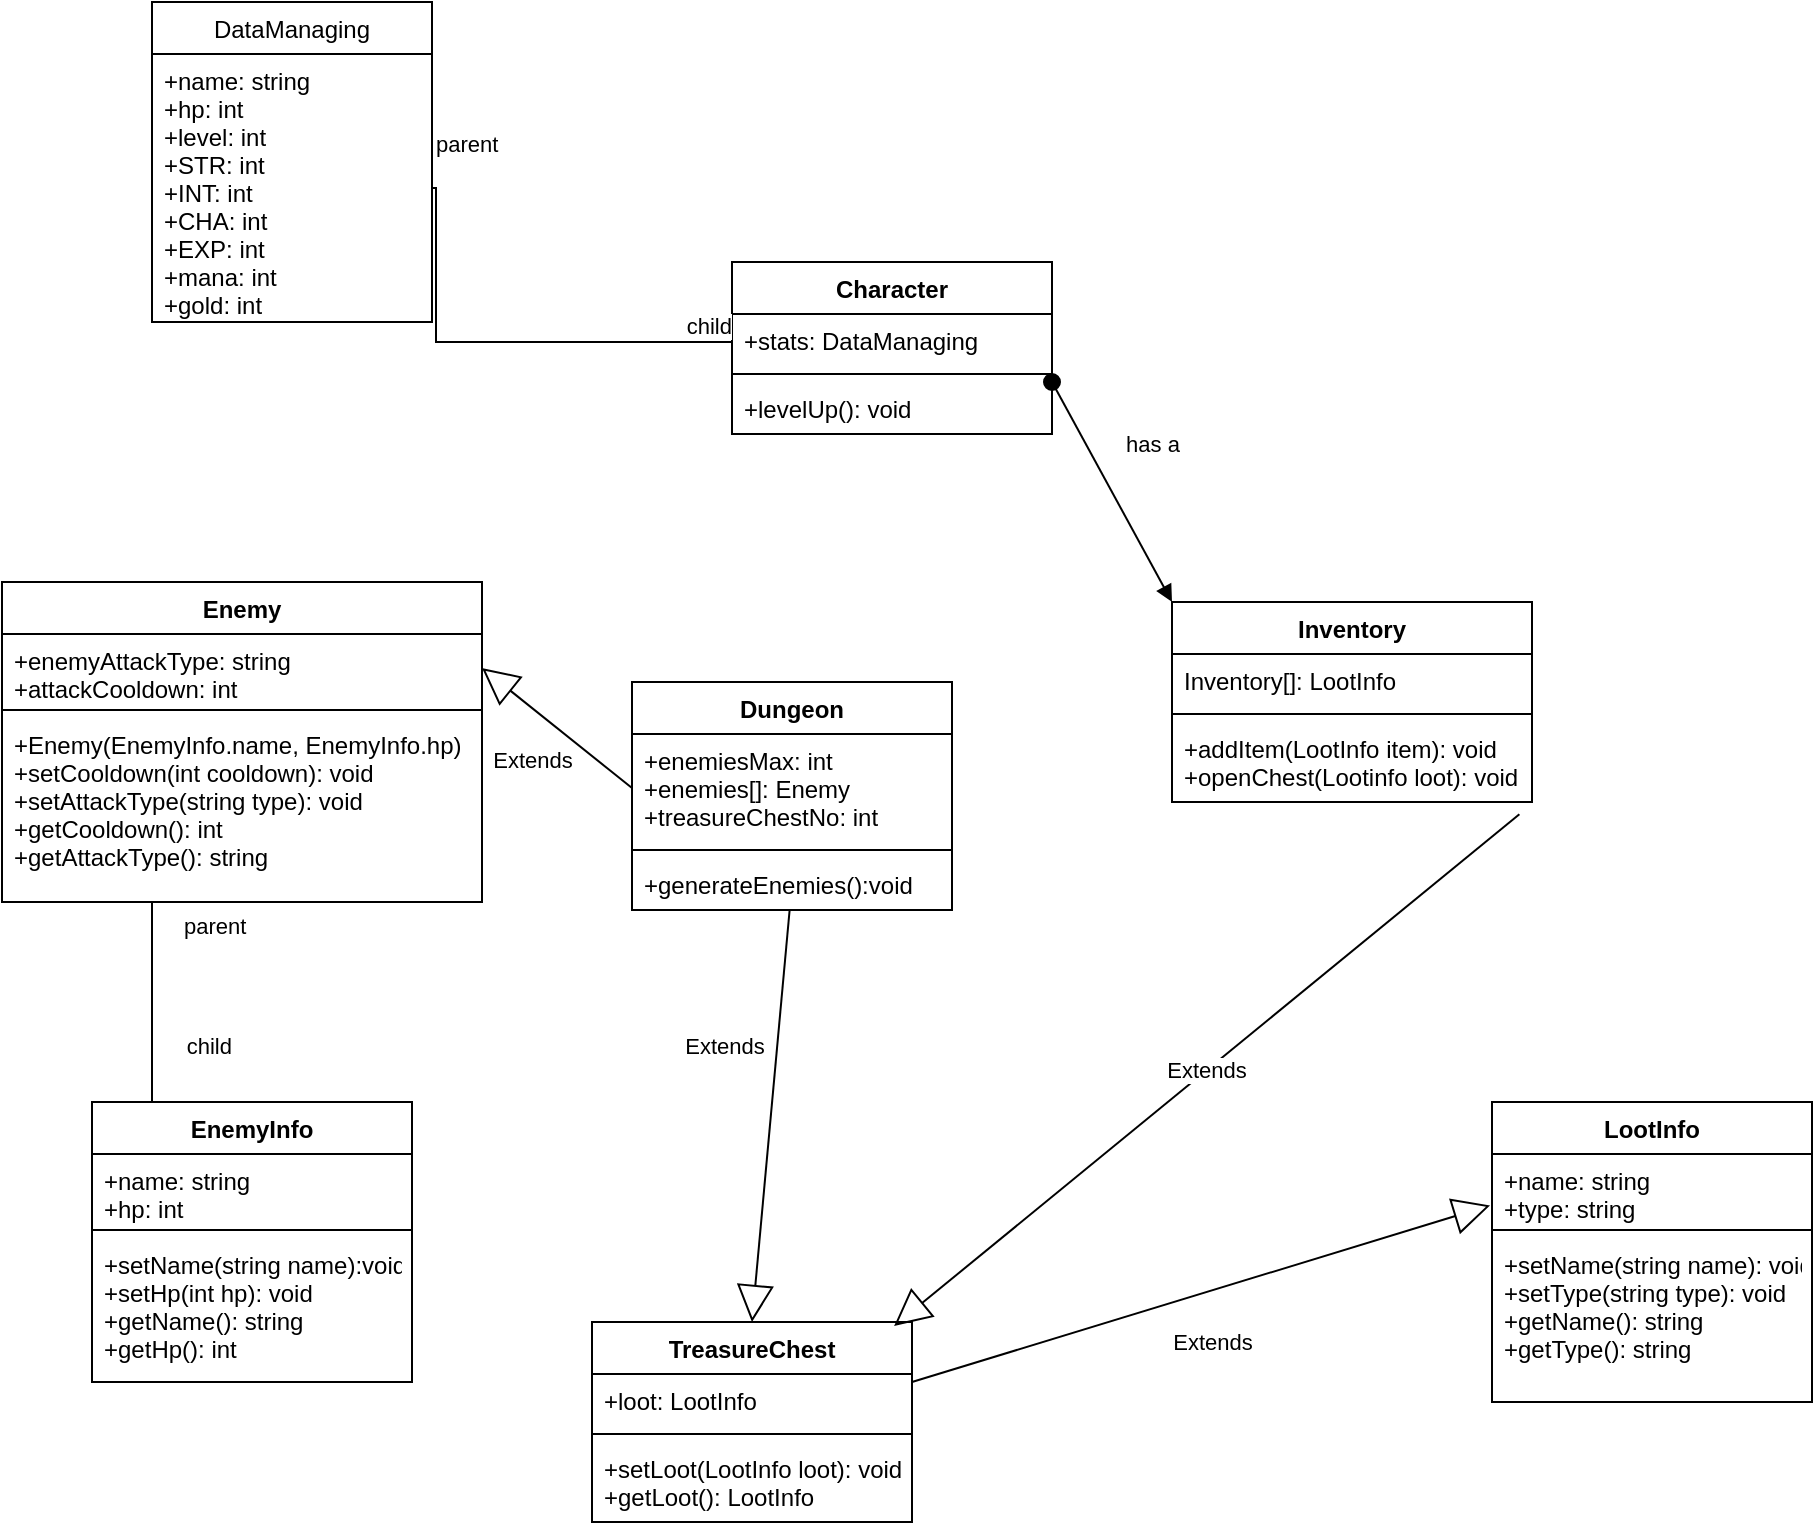 <mxfile version="15.5.2" type="github">
  <diagram id="b9oPhwZ5yWxWYfLIwXKQ" name="Page-1">
    <mxGraphModel dx="1422" dy="794" grid="1" gridSize="10" guides="1" tooltips="1" connect="1" arrows="1" fold="1" page="1" pageScale="1" pageWidth="850" pageHeight="1100" math="0" shadow="0">
      <root>
        <mxCell id="0" />
        <mxCell id="1" parent="0" />
        <mxCell id="duv5mrwdQUcU-FuDmQ63-2" value="EnemyInfo" style="swimlane;fontStyle=1;align=center;verticalAlign=top;childLayout=stackLayout;horizontal=1;startSize=26;horizontalStack=0;resizeParent=1;resizeParentMax=0;resizeLast=0;collapsible=1;marginBottom=0;" parent="1" vertex="1">
          <mxGeometry x="80" y="570" width="160" height="140" as="geometry" />
        </mxCell>
        <mxCell id="duv5mrwdQUcU-FuDmQ63-3" value="+name: string&#xa;+hp: int" style="text;strokeColor=none;fillColor=none;align=left;verticalAlign=top;spacingLeft=4;spacingRight=4;overflow=hidden;rotatable=0;points=[[0,0.5],[1,0.5]];portConstraint=eastwest;" parent="duv5mrwdQUcU-FuDmQ63-2" vertex="1">
          <mxGeometry y="26" width="160" height="34" as="geometry" />
        </mxCell>
        <mxCell id="duv5mrwdQUcU-FuDmQ63-4" value="" style="line;strokeWidth=1;fillColor=none;align=left;verticalAlign=middle;spacingTop=-1;spacingLeft=3;spacingRight=3;rotatable=0;labelPosition=right;points=[];portConstraint=eastwest;" parent="duv5mrwdQUcU-FuDmQ63-2" vertex="1">
          <mxGeometry y="60" width="160" height="8" as="geometry" />
        </mxCell>
        <mxCell id="duv5mrwdQUcU-FuDmQ63-5" value="+setName(string name):void&#xa;+setHp(int hp): void&#xa;+getName(): string&#xa;+getHp(): int" style="text;strokeColor=none;fillColor=none;align=left;verticalAlign=top;spacingLeft=4;spacingRight=4;overflow=hidden;rotatable=0;points=[[0,0.5],[1,0.5]];portConstraint=eastwest;" parent="duv5mrwdQUcU-FuDmQ63-2" vertex="1">
          <mxGeometry y="68" width="160" height="72" as="geometry" />
        </mxCell>
        <mxCell id="duv5mrwdQUcU-FuDmQ63-6" value="TreasureChest" style="swimlane;fontStyle=1;align=center;verticalAlign=top;childLayout=stackLayout;horizontal=1;startSize=26;horizontalStack=0;resizeParent=1;resizeParentMax=0;resizeLast=0;collapsible=1;marginBottom=0;" parent="1" vertex="1">
          <mxGeometry x="330" y="680" width="160" height="100" as="geometry" />
        </mxCell>
        <mxCell id="duv5mrwdQUcU-FuDmQ63-7" value="+loot: LootInfo" style="text;strokeColor=none;fillColor=none;align=left;verticalAlign=top;spacingLeft=4;spacingRight=4;overflow=hidden;rotatable=0;points=[[0,0.5],[1,0.5]];portConstraint=eastwest;" parent="duv5mrwdQUcU-FuDmQ63-6" vertex="1">
          <mxGeometry y="26" width="160" height="26" as="geometry" />
        </mxCell>
        <mxCell id="duv5mrwdQUcU-FuDmQ63-8" value="" style="line;strokeWidth=1;fillColor=none;align=left;verticalAlign=middle;spacingTop=-1;spacingLeft=3;spacingRight=3;rotatable=0;labelPosition=right;points=[];portConstraint=eastwest;" parent="duv5mrwdQUcU-FuDmQ63-6" vertex="1">
          <mxGeometry y="52" width="160" height="8" as="geometry" />
        </mxCell>
        <mxCell id="duv5mrwdQUcU-FuDmQ63-9" value="+setLoot(LootInfo loot): void&#xa;+getLoot(): LootInfo" style="text;strokeColor=none;fillColor=none;align=left;verticalAlign=top;spacingLeft=4;spacingRight=4;overflow=hidden;rotatable=0;points=[[0,0.5],[1,0.5]];portConstraint=eastwest;" parent="duv5mrwdQUcU-FuDmQ63-6" vertex="1">
          <mxGeometry y="60" width="160" height="40" as="geometry" />
        </mxCell>
        <mxCell id="duv5mrwdQUcU-FuDmQ63-10" value="LootInfo" style="swimlane;fontStyle=1;align=center;verticalAlign=top;childLayout=stackLayout;horizontal=1;startSize=26;horizontalStack=0;resizeParent=1;resizeParentMax=0;resizeLast=0;collapsible=1;marginBottom=0;" parent="1" vertex="1">
          <mxGeometry x="780" y="570" width="160" height="150" as="geometry" />
        </mxCell>
        <mxCell id="duv5mrwdQUcU-FuDmQ63-11" value="+name: string&#xa;+type: string" style="text;strokeColor=none;fillColor=none;align=left;verticalAlign=top;spacingLeft=4;spacingRight=4;overflow=hidden;rotatable=0;points=[[0,0.5],[1,0.5]];portConstraint=eastwest;" parent="duv5mrwdQUcU-FuDmQ63-10" vertex="1">
          <mxGeometry y="26" width="160" height="34" as="geometry" />
        </mxCell>
        <mxCell id="duv5mrwdQUcU-FuDmQ63-12" value="" style="line;strokeWidth=1;fillColor=none;align=left;verticalAlign=middle;spacingTop=-1;spacingLeft=3;spacingRight=3;rotatable=0;labelPosition=right;points=[];portConstraint=eastwest;" parent="duv5mrwdQUcU-FuDmQ63-10" vertex="1">
          <mxGeometry y="60" width="160" height="8" as="geometry" />
        </mxCell>
        <mxCell id="duv5mrwdQUcU-FuDmQ63-13" value="+setName(string name): void&#xa;+setType(string type): void&#xa;+getName(): string&#xa;+getType(): string" style="text;strokeColor=none;fillColor=none;align=left;verticalAlign=top;spacingLeft=4;spacingRight=4;overflow=hidden;rotatable=0;points=[[0,0.5],[1,0.5]];portConstraint=eastwest;" parent="duv5mrwdQUcU-FuDmQ63-10" vertex="1">
          <mxGeometry y="68" width="160" height="82" as="geometry" />
        </mxCell>
        <mxCell id="duv5mrwdQUcU-FuDmQ63-14" value="Enemy" style="swimlane;fontStyle=1;align=center;verticalAlign=top;childLayout=stackLayout;horizontal=1;startSize=26;horizontalStack=0;resizeParent=1;resizeParentMax=0;resizeLast=0;collapsible=1;marginBottom=0;" parent="1" vertex="1">
          <mxGeometry x="35" y="310" width="240" height="160" as="geometry" />
        </mxCell>
        <mxCell id="duv5mrwdQUcU-FuDmQ63-15" value="+enemyAttackType: string&#xa;+attackCooldown: int" style="text;strokeColor=none;fillColor=none;align=left;verticalAlign=top;spacingLeft=4;spacingRight=4;overflow=hidden;rotatable=0;points=[[0,0.5],[1,0.5]];portConstraint=eastwest;" parent="duv5mrwdQUcU-FuDmQ63-14" vertex="1">
          <mxGeometry y="26" width="240" height="34" as="geometry" />
        </mxCell>
        <mxCell id="duv5mrwdQUcU-FuDmQ63-16" value="" style="line;strokeWidth=1;fillColor=none;align=left;verticalAlign=middle;spacingTop=-1;spacingLeft=3;spacingRight=3;rotatable=0;labelPosition=right;points=[];portConstraint=eastwest;" parent="duv5mrwdQUcU-FuDmQ63-14" vertex="1">
          <mxGeometry y="60" width="240" height="8" as="geometry" />
        </mxCell>
        <mxCell id="duv5mrwdQUcU-FuDmQ63-17" value="+Enemy(EnemyInfo.name, EnemyInfo.hp)&#xa;+setCooldown(int cooldown): void&#xa;+setAttackType(string type): void&#xa;+getCooldown(): int&#xa;+getAttackType(): string" style="text;strokeColor=none;fillColor=none;align=left;verticalAlign=top;spacingLeft=4;spacingRight=4;overflow=hidden;rotatable=0;points=[[0,0.5],[1,0.5]];portConstraint=eastwest;" parent="duv5mrwdQUcU-FuDmQ63-14" vertex="1">
          <mxGeometry y="68" width="240" height="92" as="geometry" />
        </mxCell>
        <mxCell id="duv5mrwdQUcU-FuDmQ63-18" value="Dungeon" style="swimlane;fontStyle=1;align=center;verticalAlign=top;childLayout=stackLayout;horizontal=1;startSize=26;horizontalStack=0;resizeParent=1;resizeParentMax=0;resizeLast=0;collapsible=1;marginBottom=0;" parent="1" vertex="1">
          <mxGeometry x="350" y="360" width="160" height="114" as="geometry" />
        </mxCell>
        <mxCell id="duv5mrwdQUcU-FuDmQ63-19" value="+enemiesMax: int&#xa;+enemies[]: Enemy&#xa;+treasureChestNo: int&#xa;" style="text;strokeColor=none;fillColor=none;align=left;verticalAlign=top;spacingLeft=4;spacingRight=4;overflow=hidden;rotatable=0;points=[[0,0.5],[1,0.5]];portConstraint=eastwest;" parent="duv5mrwdQUcU-FuDmQ63-18" vertex="1">
          <mxGeometry y="26" width="160" height="54" as="geometry" />
        </mxCell>
        <mxCell id="duv5mrwdQUcU-FuDmQ63-20" value="" style="line;strokeWidth=1;fillColor=none;align=left;verticalAlign=middle;spacingTop=-1;spacingLeft=3;spacingRight=3;rotatable=0;labelPosition=right;points=[];portConstraint=eastwest;" parent="duv5mrwdQUcU-FuDmQ63-18" vertex="1">
          <mxGeometry y="80" width="160" height="8" as="geometry" />
        </mxCell>
        <mxCell id="duv5mrwdQUcU-FuDmQ63-21" value="+generateEnemies():void" style="text;strokeColor=none;fillColor=none;align=left;verticalAlign=top;spacingLeft=4;spacingRight=4;overflow=hidden;rotatable=0;points=[[0,0.5],[1,0.5]];portConstraint=eastwest;" parent="duv5mrwdQUcU-FuDmQ63-18" vertex="1">
          <mxGeometry y="88" width="160" height="26" as="geometry" />
        </mxCell>
        <mxCell id="duv5mrwdQUcU-FuDmQ63-26" value="Character" style="swimlane;fontStyle=1;align=center;verticalAlign=top;childLayout=stackLayout;horizontal=1;startSize=26;horizontalStack=0;resizeParent=1;resizeParentMax=0;resizeLast=0;collapsible=1;marginBottom=0;" parent="1" vertex="1">
          <mxGeometry x="400" y="150" width="160" height="86" as="geometry" />
        </mxCell>
        <mxCell id="duv5mrwdQUcU-FuDmQ63-27" value="+stats: DataManaging" style="text;strokeColor=none;fillColor=none;align=left;verticalAlign=top;spacingLeft=4;spacingRight=4;overflow=hidden;rotatable=0;points=[[0,0.5],[1,0.5]];portConstraint=eastwest;" parent="duv5mrwdQUcU-FuDmQ63-26" vertex="1">
          <mxGeometry y="26" width="160" height="26" as="geometry" />
        </mxCell>
        <mxCell id="duv5mrwdQUcU-FuDmQ63-28" value="" style="line;strokeWidth=1;fillColor=none;align=left;verticalAlign=middle;spacingTop=-1;spacingLeft=3;spacingRight=3;rotatable=0;labelPosition=right;points=[];portConstraint=eastwest;" parent="duv5mrwdQUcU-FuDmQ63-26" vertex="1">
          <mxGeometry y="52" width="160" height="8" as="geometry" />
        </mxCell>
        <mxCell id="duv5mrwdQUcU-FuDmQ63-63" value="has a" style="html=1;verticalAlign=bottom;startArrow=oval;startFill=1;endArrow=block;startSize=8;rounded=0;entryX=0;entryY=0;entryDx=0;entryDy=0;" parent="duv5mrwdQUcU-FuDmQ63-26" target="duv5mrwdQUcU-FuDmQ63-50" edge="1">
          <mxGeometry x="-0.057" y="25" width="60" relative="1" as="geometry">
            <mxPoint x="160" y="60" as="sourcePoint" />
            <mxPoint x="220" y="60" as="targetPoint" />
            <mxPoint as="offset" />
          </mxGeometry>
        </mxCell>
        <mxCell id="duv5mrwdQUcU-FuDmQ63-29" value="+levelUp(): void" style="text;strokeColor=none;fillColor=none;align=left;verticalAlign=top;spacingLeft=4;spacingRight=4;overflow=hidden;rotatable=0;points=[[0,0.5],[1,0.5]];portConstraint=eastwest;" parent="duv5mrwdQUcU-FuDmQ63-26" vertex="1">
          <mxGeometry y="60" width="160" height="26" as="geometry" />
        </mxCell>
        <mxCell id="duv5mrwdQUcU-FuDmQ63-34" value="DataManaging" style="swimlane;fontStyle=0;childLayout=stackLayout;horizontal=1;startSize=26;fillColor=none;horizontalStack=0;resizeParent=1;resizeParentMax=0;resizeLast=0;collapsible=1;marginBottom=0;" parent="1" vertex="1">
          <mxGeometry x="110" y="20" width="140" height="160" as="geometry" />
        </mxCell>
        <mxCell id="duv5mrwdQUcU-FuDmQ63-37" value="+name: string&#xa;+hp: int&#xa;+level: int&#xa;+STR: int&#xa;+INT: int&#xa;+CHA: int&#xa;+EXP: int&#xa;+mana: int&#xa;+gold: int" style="text;strokeColor=none;fillColor=none;align=left;verticalAlign=top;spacingLeft=4;spacingRight=4;overflow=hidden;rotatable=0;points=[[0,0.5],[1,0.5]];portConstraint=eastwest;" parent="duv5mrwdQUcU-FuDmQ63-34" vertex="1">
          <mxGeometry y="26" width="140" height="134" as="geometry" />
        </mxCell>
        <mxCell id="duv5mrwdQUcU-FuDmQ63-54" value="" style="endArrow=none;html=1;edgeStyle=orthogonalEdgeStyle;rounded=0;" parent="duv5mrwdQUcU-FuDmQ63-34" source="duv5mrwdQUcU-FuDmQ63-37" edge="1">
          <mxGeometry relative="1" as="geometry">
            <mxPoint x="142" y="160" as="sourcePoint" />
            <mxPoint x="290" y="170" as="targetPoint" />
            <Array as="points">
              <mxPoint x="142" y="93" />
              <mxPoint x="142" y="170" />
            </Array>
          </mxGeometry>
        </mxCell>
        <mxCell id="duv5mrwdQUcU-FuDmQ63-55" value="parent" style="edgeLabel;resizable=0;html=1;align=left;verticalAlign=bottom;" parent="duv5mrwdQUcU-FuDmQ63-54" connectable="0" vertex="1">
          <mxGeometry x="-1" relative="1" as="geometry">
            <mxPoint y="-14" as="offset" />
          </mxGeometry>
        </mxCell>
        <mxCell id="duv5mrwdQUcU-FuDmQ63-56" value="child" style="edgeLabel;resizable=0;html=1;align=right;verticalAlign=bottom;" parent="duv5mrwdQUcU-FuDmQ63-54" connectable="0" vertex="1">
          <mxGeometry x="1" relative="1" as="geometry" />
        </mxCell>
        <mxCell id="duv5mrwdQUcU-FuDmQ63-39" value="" style="endArrow=none;html=1;edgeStyle=orthogonalEdgeStyle;rounded=0;" parent="1" source="duv5mrwdQUcU-FuDmQ63-17" edge="1">
          <mxGeometry relative="1" as="geometry">
            <mxPoint x="196" y="440" as="sourcePoint" />
            <mxPoint x="196" y="570" as="targetPoint" />
            <Array as="points">
              <mxPoint x="110" y="570" />
            </Array>
          </mxGeometry>
        </mxCell>
        <mxCell id="duv5mrwdQUcU-FuDmQ63-40" value="parent" style="edgeLabel;resizable=0;html=1;align=left;verticalAlign=bottom;" parent="duv5mrwdQUcU-FuDmQ63-39" connectable="0" vertex="1">
          <mxGeometry x="-1" relative="1" as="geometry">
            <mxPoint x="14" y="20" as="offset" />
          </mxGeometry>
        </mxCell>
        <mxCell id="duv5mrwdQUcU-FuDmQ63-41" value="child" style="edgeLabel;resizable=0;html=1;align=right;verticalAlign=bottom;" parent="duv5mrwdQUcU-FuDmQ63-39" connectable="0" vertex="1">
          <mxGeometry x="1" relative="1" as="geometry">
            <mxPoint x="-46" y="-20" as="offset" />
          </mxGeometry>
        </mxCell>
        <mxCell id="duv5mrwdQUcU-FuDmQ63-45" value="Extends" style="endArrow=block;endSize=16;endFill=0;html=1;rounded=0;exitX=0;exitY=0.5;exitDx=0;exitDy=0;entryX=1;entryY=0.5;entryDx=0;entryDy=0;" parent="1" source="duv5mrwdQUcU-FuDmQ63-19" target="duv5mrwdQUcU-FuDmQ63-15" edge="1">
          <mxGeometry x="-0.008" y="20" width="160" relative="1" as="geometry">
            <mxPoint x="340" y="410" as="sourcePoint" />
            <mxPoint x="500" y="410" as="targetPoint" />
            <mxPoint as="offset" />
          </mxGeometry>
        </mxCell>
        <mxCell id="duv5mrwdQUcU-FuDmQ63-49" value="Extends" style="endArrow=block;endSize=16;endFill=0;html=1;rounded=0;entryX=0.5;entryY=0;entryDx=0;entryDy=0;" parent="1" source="duv5mrwdQUcU-FuDmQ63-21" target="duv5mrwdQUcU-FuDmQ63-6" edge="1">
          <mxGeometry x="-0.317" y="-27" width="160" relative="1" as="geometry">
            <mxPoint x="420" y="500" as="sourcePoint" />
            <mxPoint x="580" y="500" as="targetPoint" />
            <mxPoint as="offset" />
          </mxGeometry>
        </mxCell>
        <mxCell id="duv5mrwdQUcU-FuDmQ63-50" value="Inventory" style="swimlane;fontStyle=1;align=center;verticalAlign=top;childLayout=stackLayout;horizontal=1;startSize=26;horizontalStack=0;resizeParent=1;resizeParentMax=0;resizeLast=0;collapsible=1;marginBottom=0;" parent="1" vertex="1">
          <mxGeometry x="620" y="320" width="180" height="100" as="geometry" />
        </mxCell>
        <mxCell id="duv5mrwdQUcU-FuDmQ63-51" value="Inventory[]: LootInfo" style="text;strokeColor=none;fillColor=none;align=left;verticalAlign=top;spacingLeft=4;spacingRight=4;overflow=hidden;rotatable=0;points=[[0,0.5],[1,0.5]];portConstraint=eastwest;" parent="duv5mrwdQUcU-FuDmQ63-50" vertex="1">
          <mxGeometry y="26" width="180" height="26" as="geometry" />
        </mxCell>
        <mxCell id="duv5mrwdQUcU-FuDmQ63-52" value="" style="line;strokeWidth=1;fillColor=none;align=left;verticalAlign=middle;spacingTop=-1;spacingLeft=3;spacingRight=3;rotatable=0;labelPosition=right;points=[];portConstraint=eastwest;" parent="duv5mrwdQUcU-FuDmQ63-50" vertex="1">
          <mxGeometry y="52" width="180" height="8" as="geometry" />
        </mxCell>
        <mxCell id="duv5mrwdQUcU-FuDmQ63-53" value="+addItem(LootInfo item): void&#xa;+openChest(Lootinfo loot): void" style="text;strokeColor=none;fillColor=none;align=left;verticalAlign=top;spacingLeft=4;spacingRight=4;overflow=hidden;rotatable=0;points=[[0,0.5],[1,0.5]];portConstraint=eastwest;" parent="duv5mrwdQUcU-FuDmQ63-50" vertex="1">
          <mxGeometry y="60" width="180" height="40" as="geometry" />
        </mxCell>
        <mxCell id="duv5mrwdQUcU-FuDmQ63-60" value="Extends" style="endArrow=block;endSize=16;endFill=0;html=1;rounded=0;entryX=0.944;entryY=0.02;entryDx=0;entryDy=0;entryPerimeter=0;exitX=0.965;exitY=1.154;exitDx=0;exitDy=0;exitPerimeter=0;" parent="1" source="duv5mrwdQUcU-FuDmQ63-53" target="duv5mrwdQUcU-FuDmQ63-6" edge="1">
          <mxGeometry width="160" relative="1" as="geometry">
            <mxPoint x="780" y="380" as="sourcePoint" />
            <mxPoint x="940" y="380" as="targetPoint" />
          </mxGeometry>
        </mxCell>
        <mxCell id="duv5mrwdQUcU-FuDmQ63-61" value="Extends" style="endArrow=block;endSize=16;endFill=0;html=1;rounded=0;entryX=-0.006;entryY=0.757;entryDx=0;entryDy=0;entryPerimeter=0;" parent="1" target="duv5mrwdQUcU-FuDmQ63-11" edge="1">
          <mxGeometry x="-0.012" y="-25" width="160" relative="1" as="geometry">
            <mxPoint x="490" y="710" as="sourcePoint" />
            <mxPoint x="650" y="710" as="targetPoint" />
            <mxPoint as="offset" />
          </mxGeometry>
        </mxCell>
      </root>
    </mxGraphModel>
  </diagram>
</mxfile>
